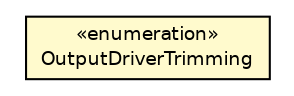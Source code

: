 #!/usr/local/bin/dot
#
# Class diagram 
# Generated by UMLGraph version R5_7_2-3-gee82a7 (http://www.umlgraph.org/)
#

digraph G {
	edge [fontname="Helvetica",fontsize=10,labelfontname="Helvetica",labelfontsize=10];
	node [fontname="Helvetica",fontsize=10,shape=plaintext];
	nodesep=0.25;
	ranksep=0.5;
	// com.st.st25sdk.type5.st25dv02kw.ST25DV02KWRegisterPwmRfConfiguration.OutputDriverTrimming
	c16318 [label=<<table title="com.st.st25sdk.type5.st25dv02kw.ST25DV02KWRegisterPwmRfConfiguration.OutputDriverTrimming" border="0" cellborder="1" cellspacing="0" cellpadding="2" port="p" bgcolor="lemonChiffon" href="./ST25DV02KWRegisterPwmRfConfiguration.OutputDriverTrimming.html">
		<tr><td><table border="0" cellspacing="0" cellpadding="1">
<tr><td align="center" balign="center"> &#171;enumeration&#187; </td></tr>
<tr><td align="center" balign="center"> OutputDriverTrimming </td></tr>
		</table></td></tr>
		</table>>, URL="./ST25DV02KWRegisterPwmRfConfiguration.OutputDriverTrimming.html", fontname="Helvetica", fontcolor="black", fontsize=9.0];
}

